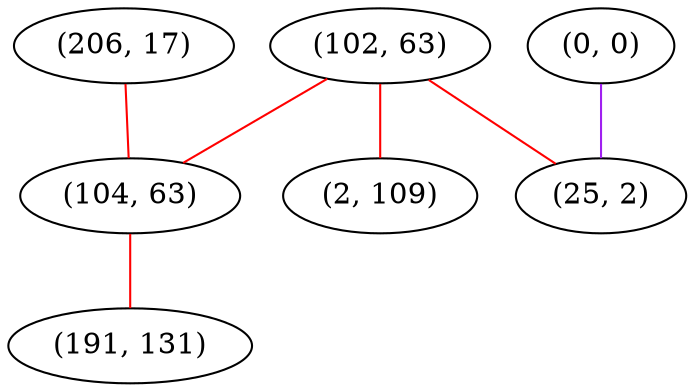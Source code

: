 graph "" {
"(206, 17)";
"(0, 0)";
"(102, 63)";
"(104, 63)";
"(2, 109)";
"(25, 2)";
"(191, 131)";
"(206, 17)" -- "(104, 63)"  [color=red, key=0, weight=1];
"(0, 0)" -- "(25, 2)"  [color=purple, key=0, weight=4];
"(102, 63)" -- "(25, 2)"  [color=red, key=0, weight=1];
"(102, 63)" -- "(2, 109)"  [color=red, key=0, weight=1];
"(102, 63)" -- "(104, 63)"  [color=red, key=0, weight=1];
"(104, 63)" -- "(191, 131)"  [color=red, key=0, weight=1];
}
